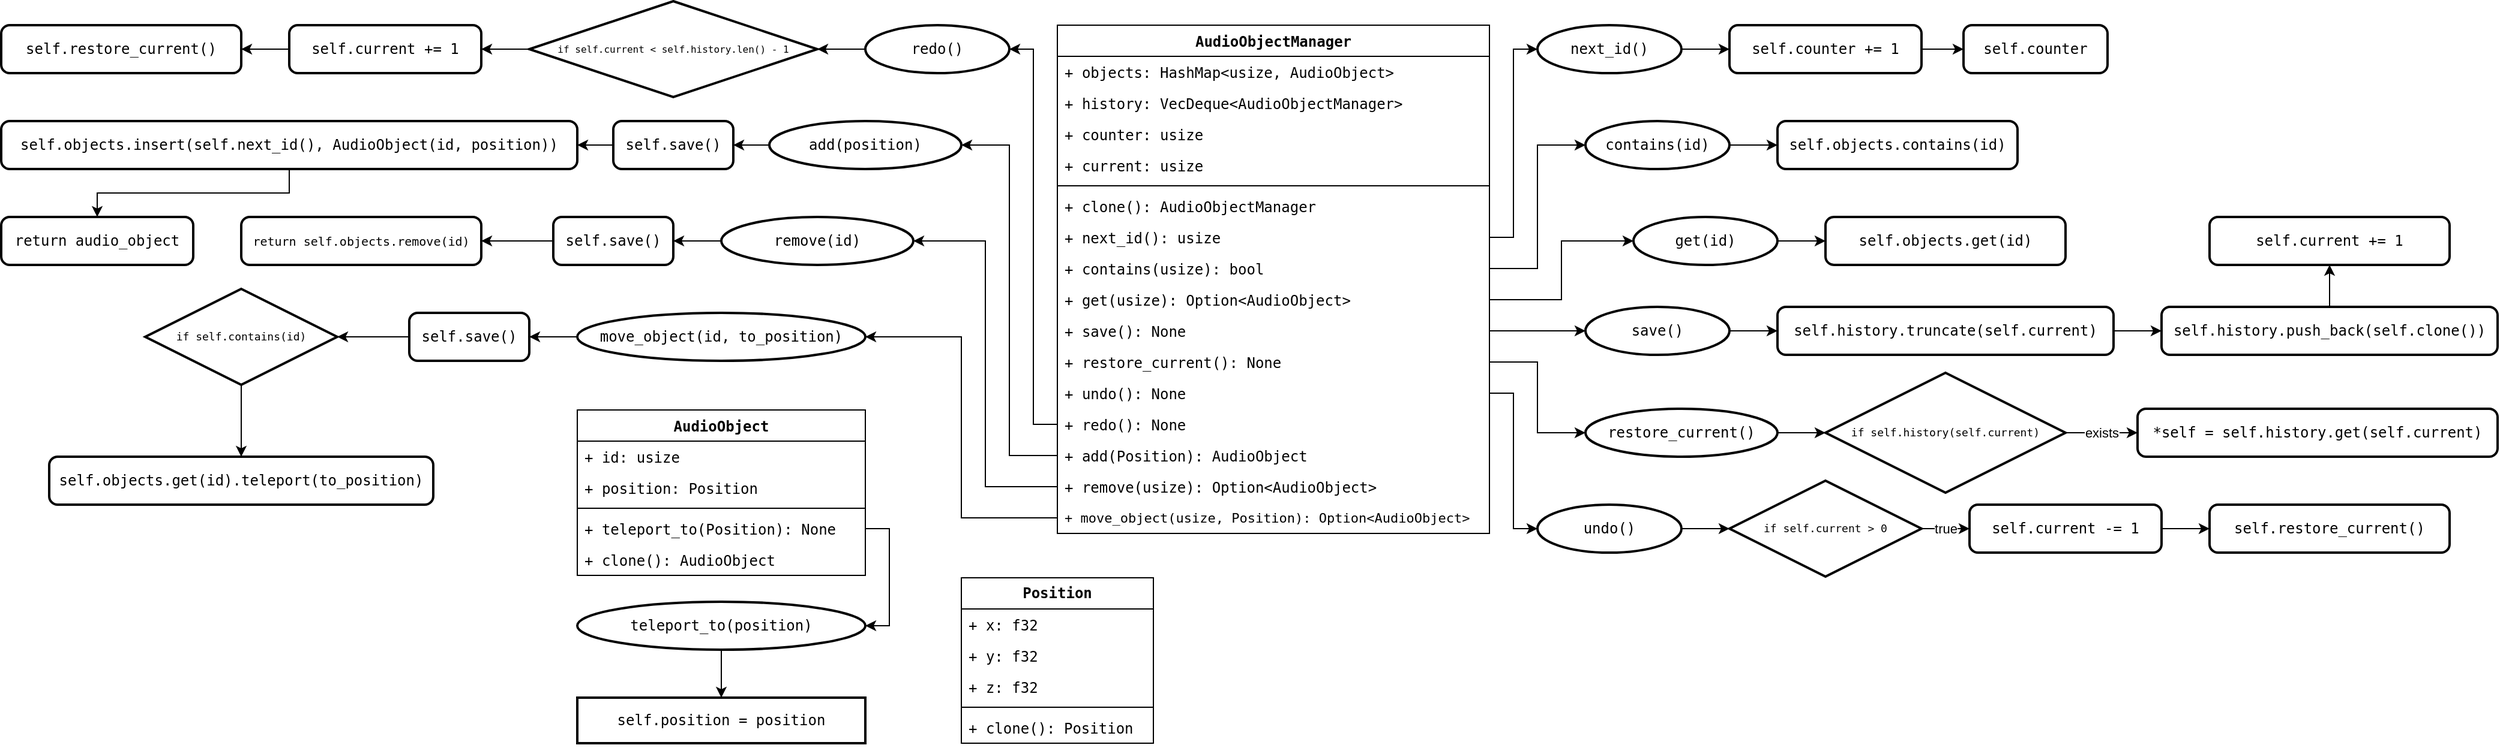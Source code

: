 <mxfile version="22.0.8" type="device">
  <diagram name="Page-1" id="9-7RV02UGyerlxsvjagt">
    <mxGraphModel dx="2970" dy="2631" grid="1" gridSize="10" guides="1" tooltips="1" connect="1" arrows="1" fold="1" page="1" pageScale="1" pageWidth="850" pageHeight="1100" math="0" shadow="0">
      <root>
        <mxCell id="0" />
        <mxCell id="1" parent="0" />
        <mxCell id="dOUxZaJ9M97-5EL_I7Le-1" value="AudioObject" style="swimlane;fontStyle=1;align=center;verticalAlign=top;childLayout=stackLayout;horizontal=1;startSize=26;horizontalStack=0;resizeParent=1;resizeParentMax=0;resizeLast=0;collapsible=1;marginBottom=0;whiteSpace=wrap;html=1;fontFamily=Monospace;labelBackgroundColor=none;rounded=0;" vertex="1" parent="1">
          <mxGeometry y="321" width="240" height="138" as="geometry" />
        </mxCell>
        <mxCell id="dOUxZaJ9M97-5EL_I7Le-2" value="+ id: usize" style="text;strokeColor=none;fillColor=none;align=left;verticalAlign=top;spacingLeft=4;spacingRight=4;overflow=hidden;rotatable=0;points=[[0,0.5],[1,0.5]];portConstraint=eastwest;whiteSpace=wrap;html=1;fontFamily=Monospace;labelBackgroundColor=none;rounded=0;" vertex="1" parent="dOUxZaJ9M97-5EL_I7Le-1">
          <mxGeometry y="26" width="240" height="26" as="geometry" />
        </mxCell>
        <mxCell id="dOUxZaJ9M97-5EL_I7Le-5" value="+ position: Position" style="text;strokeColor=none;fillColor=none;align=left;verticalAlign=top;spacingLeft=4;spacingRight=4;overflow=hidden;rotatable=0;points=[[0,0.5],[1,0.5]];portConstraint=eastwest;whiteSpace=wrap;html=1;fontFamily=Monospace;labelBackgroundColor=none;rounded=0;" vertex="1" parent="dOUxZaJ9M97-5EL_I7Le-1">
          <mxGeometry y="52" width="240" height="26" as="geometry" />
        </mxCell>
        <mxCell id="dOUxZaJ9M97-5EL_I7Le-3" value="" style="line;strokeWidth=1;fillColor=none;align=left;verticalAlign=middle;spacingTop=-1;spacingLeft=3;spacingRight=3;rotatable=0;labelPosition=right;points=[];portConstraint=eastwest;fontFamily=Monospace;labelBackgroundColor=none;rounded=0;" vertex="1" parent="dOUxZaJ9M97-5EL_I7Le-1">
          <mxGeometry y="78" width="240" height="8" as="geometry" />
        </mxCell>
        <mxCell id="dOUxZaJ9M97-5EL_I7Le-27" value="+ teleport_to(Position): None" style="text;strokeColor=none;fillColor=none;align=left;verticalAlign=top;spacingLeft=4;spacingRight=4;overflow=hidden;rotatable=0;points=[[0,0.5],[1,0.5]];portConstraint=eastwest;whiteSpace=wrap;html=1;fontFamily=Monospace;labelBackgroundColor=none;rounded=0;" vertex="1" parent="dOUxZaJ9M97-5EL_I7Le-1">
          <mxGeometry y="86" width="240" height="26" as="geometry" />
        </mxCell>
        <mxCell id="dOUxZaJ9M97-5EL_I7Le-4" value="+ clone(): AudioObject" style="text;strokeColor=none;fillColor=none;align=left;verticalAlign=top;spacingLeft=4;spacingRight=4;overflow=hidden;rotatable=0;points=[[0,0.5],[1,0.5]];portConstraint=eastwest;whiteSpace=wrap;html=1;fontFamily=Monospace;labelBackgroundColor=none;rounded=0;" vertex="1" parent="dOUxZaJ9M97-5EL_I7Le-1">
          <mxGeometry y="112" width="240" height="26" as="geometry" />
        </mxCell>
        <mxCell id="dOUxZaJ9M97-5EL_I7Le-6" value="&lt;b&gt;Position&lt;/b&gt;" style="swimlane;fontStyle=0;childLayout=stackLayout;horizontal=1;startSize=26;fillColor=none;horizontalStack=0;resizeParent=1;resizeParentMax=0;resizeLast=0;collapsible=1;marginBottom=0;whiteSpace=wrap;html=1;fontFamily=Monospace;labelBackgroundColor=none;rounded=0;" vertex="1" parent="1">
          <mxGeometry x="320" y="461" width="160" height="138" as="geometry" />
        </mxCell>
        <mxCell id="dOUxZaJ9M97-5EL_I7Le-7" value="+ x: f32" style="text;strokeColor=none;fillColor=none;align=left;verticalAlign=top;spacingLeft=4;spacingRight=4;overflow=hidden;rotatable=0;points=[[0,0.5],[1,0.5]];portConstraint=eastwest;whiteSpace=wrap;html=1;fontFamily=Monospace;labelBackgroundColor=none;rounded=0;" vertex="1" parent="dOUxZaJ9M97-5EL_I7Le-6">
          <mxGeometry y="26" width="160" height="26" as="geometry" />
        </mxCell>
        <mxCell id="dOUxZaJ9M97-5EL_I7Le-8" value="+ y: f32" style="text;strokeColor=none;fillColor=none;align=left;verticalAlign=top;spacingLeft=4;spacingRight=4;overflow=hidden;rotatable=0;points=[[0,0.5],[1,0.5]];portConstraint=eastwest;whiteSpace=wrap;html=1;fontFamily=Monospace;labelBackgroundColor=none;rounded=0;" vertex="1" parent="dOUxZaJ9M97-5EL_I7Le-6">
          <mxGeometry y="52" width="160" height="26" as="geometry" />
        </mxCell>
        <mxCell id="dOUxZaJ9M97-5EL_I7Le-9" value="+ z: f32" style="text;strokeColor=none;fillColor=none;align=left;verticalAlign=top;spacingLeft=4;spacingRight=4;overflow=hidden;rotatable=0;points=[[0,0.5],[1,0.5]];portConstraint=eastwest;whiteSpace=wrap;html=1;fontFamily=Monospace;labelBackgroundColor=none;rounded=0;" vertex="1" parent="dOUxZaJ9M97-5EL_I7Le-6">
          <mxGeometry y="78" width="160" height="26" as="geometry" />
        </mxCell>
        <mxCell id="dOUxZaJ9M97-5EL_I7Le-19" value="" style="line;strokeWidth=1;fillColor=none;align=left;verticalAlign=middle;spacingTop=-1;spacingLeft=3;spacingRight=3;rotatable=0;labelPosition=right;points=[];portConstraint=eastwest;fontFamily=Monospace;labelBackgroundColor=none;rounded=0;" vertex="1" parent="dOUxZaJ9M97-5EL_I7Le-6">
          <mxGeometry y="104" width="160" height="8" as="geometry" />
        </mxCell>
        <mxCell id="dOUxZaJ9M97-5EL_I7Le-20" value="+ clone(): Position" style="text;strokeColor=none;fillColor=none;align=left;verticalAlign=top;spacingLeft=4;spacingRight=4;overflow=hidden;rotatable=0;points=[[0,0.5],[1,0.5]];portConstraint=eastwest;whiteSpace=wrap;html=1;fontFamily=Monospace;labelBackgroundColor=none;rounded=0;" vertex="1" parent="dOUxZaJ9M97-5EL_I7Le-6">
          <mxGeometry y="112" width="160" height="26" as="geometry" />
        </mxCell>
        <mxCell id="dOUxZaJ9M97-5EL_I7Le-11" value="AudioObjectManager" style="swimlane;fontStyle=1;align=center;verticalAlign=top;childLayout=stackLayout;horizontal=1;startSize=26;horizontalStack=0;resizeParent=1;resizeParentMax=0;resizeLast=0;collapsible=1;marginBottom=0;whiteSpace=wrap;html=1;fontFamily=Monospace;labelBackgroundColor=none;rounded=0;" vertex="1" parent="1">
          <mxGeometry x="400" width="360" height="424" as="geometry" />
        </mxCell>
        <mxCell id="dOUxZaJ9M97-5EL_I7Le-12" value="+ objects: HashMap&amp;lt;usize, AudioObject&amp;gt;" style="text;strokeColor=none;fillColor=none;align=left;verticalAlign=top;spacingLeft=4;spacingRight=4;overflow=hidden;rotatable=0;points=[[0,0.5],[1,0.5]];portConstraint=eastwest;whiteSpace=wrap;html=1;fontFamily=Monospace;labelBackgroundColor=none;rounded=0;" vertex="1" parent="dOUxZaJ9M97-5EL_I7Le-11">
          <mxGeometry y="26" width="360" height="26" as="geometry" />
        </mxCell>
        <mxCell id="dOUxZaJ9M97-5EL_I7Le-26" value="+ history: VecDeque&amp;lt;AudioObjectManager&amp;gt;" style="text;strokeColor=none;fillColor=none;align=left;verticalAlign=top;spacingLeft=4;spacingRight=4;overflow=hidden;rotatable=0;points=[[0,0.5],[1,0.5]];portConstraint=eastwest;whiteSpace=wrap;html=1;fontFamily=Monospace;labelBackgroundColor=none;rounded=0;" vertex="1" parent="dOUxZaJ9M97-5EL_I7Le-11">
          <mxGeometry y="52" width="360" height="26" as="geometry" />
        </mxCell>
        <mxCell id="dOUxZaJ9M97-5EL_I7Le-21" value="+ counter: usize" style="text;strokeColor=none;fillColor=none;align=left;verticalAlign=top;spacingLeft=4;spacingRight=4;overflow=hidden;rotatable=0;points=[[0,0.5],[1,0.5]];portConstraint=eastwest;whiteSpace=wrap;html=1;fontFamily=Monospace;labelBackgroundColor=none;rounded=0;" vertex="1" parent="dOUxZaJ9M97-5EL_I7Le-11">
          <mxGeometry y="78" width="360" height="26" as="geometry" />
        </mxCell>
        <mxCell id="dOUxZaJ9M97-5EL_I7Le-35" value="+ current: usize" style="text;strokeColor=none;fillColor=none;align=left;verticalAlign=top;spacingLeft=4;spacingRight=4;overflow=hidden;rotatable=0;points=[[0,0.5],[1,0.5]];portConstraint=eastwest;whiteSpace=wrap;html=1;fontFamily=Monospace;labelBackgroundColor=none;rounded=0;" vertex="1" parent="dOUxZaJ9M97-5EL_I7Le-11">
          <mxGeometry y="104" width="360" height="26" as="geometry" />
        </mxCell>
        <mxCell id="dOUxZaJ9M97-5EL_I7Le-13" value="" style="line;strokeWidth=1;fillColor=none;align=left;verticalAlign=middle;spacingTop=-1;spacingLeft=3;spacingRight=3;rotatable=0;labelPosition=right;points=[];portConstraint=eastwest;fontFamily=Monospace;labelBackgroundColor=none;rounded=0;" vertex="1" parent="dOUxZaJ9M97-5EL_I7Le-11">
          <mxGeometry y="130" width="360" height="8" as="geometry" />
        </mxCell>
        <mxCell id="dOUxZaJ9M97-5EL_I7Le-18" value="+ clone(): AudioObjectManager" style="text;strokeColor=none;fillColor=none;align=left;verticalAlign=top;spacingLeft=4;spacingRight=4;overflow=hidden;rotatable=0;points=[[0,0.5],[1,0.5]];portConstraint=eastwest;whiteSpace=wrap;html=1;fontFamily=Monospace;labelBackgroundColor=none;rounded=0;" vertex="1" parent="dOUxZaJ9M97-5EL_I7Le-11">
          <mxGeometry y="138" width="360" height="26" as="geometry" />
        </mxCell>
        <mxCell id="dOUxZaJ9M97-5EL_I7Le-37" value="+ next_id(): usize" style="text;strokeColor=none;fillColor=none;align=left;verticalAlign=top;spacingLeft=4;spacingRight=4;overflow=hidden;rotatable=0;points=[[0,0.5],[1,0.5]];portConstraint=eastwest;whiteSpace=wrap;html=1;fontFamily=Monospace;labelBackgroundColor=none;rounded=0;" vertex="1" parent="dOUxZaJ9M97-5EL_I7Le-11">
          <mxGeometry y="164" width="360" height="26" as="geometry" />
        </mxCell>
        <mxCell id="dOUxZaJ9M97-5EL_I7Le-48" value="+ contains(usize): bool" style="text;strokeColor=none;fillColor=none;align=left;verticalAlign=top;spacingLeft=4;spacingRight=4;overflow=hidden;rotatable=0;points=[[0,0.5],[1,0.5]];portConstraint=eastwest;whiteSpace=wrap;html=1;fontFamily=Monospace;" vertex="1" parent="dOUxZaJ9M97-5EL_I7Le-11">
          <mxGeometry y="190" width="360" height="26" as="geometry" />
        </mxCell>
        <mxCell id="dOUxZaJ9M97-5EL_I7Le-47" value="+ get(usize): Option&amp;lt;AudioObject&amp;gt;" style="text;strokeColor=none;fillColor=none;align=left;verticalAlign=top;spacingLeft=4;spacingRight=4;overflow=hidden;rotatable=0;points=[[0,0.5],[1,0.5]];portConstraint=eastwest;whiteSpace=wrap;html=1;fontFamily=Monospace;" vertex="1" parent="dOUxZaJ9M97-5EL_I7Le-11">
          <mxGeometry y="216" width="360" height="26" as="geometry" />
        </mxCell>
        <mxCell id="dOUxZaJ9M97-5EL_I7Le-69" value="+ save(): None" style="text;strokeColor=none;fillColor=none;align=left;verticalAlign=top;spacingLeft=4;spacingRight=4;overflow=hidden;rotatable=0;points=[[0,0.5],[1,0.5]];portConstraint=eastwest;whiteSpace=wrap;html=1;fontFamily=Monospace;" vertex="1" parent="dOUxZaJ9M97-5EL_I7Le-11">
          <mxGeometry y="242" width="360" height="26" as="geometry" />
        </mxCell>
        <mxCell id="dOUxZaJ9M97-5EL_I7Le-79" value="+ restore_current(): None" style="text;strokeColor=none;fillColor=none;align=left;verticalAlign=top;spacingLeft=4;spacingRight=4;overflow=hidden;rotatable=0;points=[[0,0.5],[1,0.5]];portConstraint=eastwest;whiteSpace=wrap;html=1;fontFamily=Monospace;" vertex="1" parent="dOUxZaJ9M97-5EL_I7Le-11">
          <mxGeometry y="268" width="360" height="26" as="geometry" />
        </mxCell>
        <mxCell id="dOUxZaJ9M97-5EL_I7Le-89" value="+ undo(): None" style="text;strokeColor=none;fillColor=none;align=left;verticalAlign=top;spacingLeft=4;spacingRight=4;overflow=hidden;rotatable=0;points=[[0,0.5],[1,0.5]];portConstraint=eastwest;whiteSpace=wrap;html=1;fontFamily=Monospace;" vertex="1" parent="dOUxZaJ9M97-5EL_I7Le-11">
          <mxGeometry y="294" width="360" height="26" as="geometry" />
        </mxCell>
        <mxCell id="dOUxZaJ9M97-5EL_I7Le-99" value="+ redo(): None" style="text;strokeColor=none;fillColor=none;align=left;verticalAlign=top;spacingLeft=4;spacingRight=4;overflow=hidden;rotatable=0;points=[[0,0.5],[1,0.5]];portConstraint=eastwest;whiteSpace=wrap;html=1;fontFamily=Monospace;" vertex="1" parent="dOUxZaJ9M97-5EL_I7Le-11">
          <mxGeometry y="320" width="360" height="26" as="geometry" />
        </mxCell>
        <mxCell id="dOUxZaJ9M97-5EL_I7Le-110" value="+ add(Position): AudioObject" style="text;strokeColor=none;fillColor=none;align=left;verticalAlign=top;spacingLeft=4;spacingRight=4;overflow=hidden;rotatable=0;points=[[0,0.5],[1,0.5]];portConstraint=eastwest;whiteSpace=wrap;html=1;fontFamily=Monospace;" vertex="1" parent="dOUxZaJ9M97-5EL_I7Le-11">
          <mxGeometry y="346" width="360" height="26" as="geometry" />
        </mxCell>
        <mxCell id="dOUxZaJ9M97-5EL_I7Le-123" value="+ remove(usize): Option&amp;lt;AudioObject&amp;gt;" style="text;strokeColor=none;fillColor=none;align=left;verticalAlign=top;spacingLeft=4;spacingRight=4;overflow=hidden;rotatable=0;points=[[0,0.5],[1,0.5]];portConstraint=eastwest;whiteSpace=wrap;html=1;fontFamily=Monospace;" vertex="1" parent="dOUxZaJ9M97-5EL_I7Le-11">
          <mxGeometry y="372" width="360" height="26" as="geometry" />
        </mxCell>
        <mxCell id="dOUxZaJ9M97-5EL_I7Le-136" value="+ move_object(usize, Position): Option&amp;lt;AudioObject&amp;gt;" style="text;strokeColor=none;fillColor=none;align=left;verticalAlign=top;spacingLeft=4;spacingRight=4;overflow=hidden;rotatable=0;points=[[0,0.5],[1,0.5]];portConstraint=eastwest;whiteSpace=wrap;html=1;fontFamily=Monospace;fontSize=11;" vertex="1" parent="dOUxZaJ9M97-5EL_I7Le-11">
          <mxGeometry y="398" width="360" height="26" as="geometry" />
        </mxCell>
        <mxCell id="dOUxZaJ9M97-5EL_I7Le-31" style="edgeStyle=orthogonalEdgeStyle;rounded=0;orthogonalLoop=1;jettySize=auto;html=1;fontFamily=Monospace;labelBackgroundColor=none;fontColor=default;" edge="1" parent="1" source="dOUxZaJ9M97-5EL_I7Le-28" target="dOUxZaJ9M97-5EL_I7Le-30">
          <mxGeometry relative="1" as="geometry" />
        </mxCell>
        <mxCell id="dOUxZaJ9M97-5EL_I7Le-28" value="teleport_to(position)" style="strokeWidth=2;html=1;shape=mxgraph.flowchart.start_1;whiteSpace=wrap;fontFamily=Monospace;labelBackgroundColor=none;rounded=0;" vertex="1" parent="1">
          <mxGeometry y="481" width="240" height="40" as="geometry" />
        </mxCell>
        <mxCell id="dOUxZaJ9M97-5EL_I7Le-30" value="self.position = position" style="rounded=0;whiteSpace=wrap;html=1;absoluteArcSize=1;arcSize=14;strokeWidth=2;fontFamily=Monospace;labelBackgroundColor=none;" vertex="1" parent="1">
          <mxGeometry y="561" width="240" height="38" as="geometry" />
        </mxCell>
        <mxCell id="dOUxZaJ9M97-5EL_I7Le-36" style="edgeStyle=orthogonalEdgeStyle;rounded=0;orthogonalLoop=1;jettySize=auto;html=1;entryX=1;entryY=0.5;entryDx=0;entryDy=0;entryPerimeter=0;fontFamily=Monospace;labelBackgroundColor=none;fontColor=default;" edge="1" parent="1" source="dOUxZaJ9M97-5EL_I7Le-27" target="dOUxZaJ9M97-5EL_I7Le-28">
          <mxGeometry relative="1" as="geometry">
            <Array as="points">
              <mxPoint x="260" y="420" />
              <mxPoint x="260" y="501" />
            </Array>
          </mxGeometry>
        </mxCell>
        <mxCell id="dOUxZaJ9M97-5EL_I7Le-43" style="edgeStyle=orthogonalEdgeStyle;rounded=0;orthogonalLoop=1;jettySize=auto;html=1;fontFamily=Monospace;" edge="1" parent="1" source="dOUxZaJ9M97-5EL_I7Le-38" target="dOUxZaJ9M97-5EL_I7Le-42">
          <mxGeometry relative="1" as="geometry" />
        </mxCell>
        <mxCell id="dOUxZaJ9M97-5EL_I7Le-38" value="next_id()" style="strokeWidth=2;html=1;shape=mxgraph.flowchart.start_1;whiteSpace=wrap;fontFamily=Monospace;" vertex="1" parent="1">
          <mxGeometry x="800" width="120" height="40" as="geometry" />
        </mxCell>
        <mxCell id="dOUxZaJ9M97-5EL_I7Le-41" style="edgeStyle=orthogonalEdgeStyle;rounded=0;orthogonalLoop=1;jettySize=auto;html=1;fontFamily=Monospace;" edge="1" parent="1" source="dOUxZaJ9M97-5EL_I7Le-37" target="dOUxZaJ9M97-5EL_I7Le-38">
          <mxGeometry relative="1" as="geometry">
            <Array as="points">
              <mxPoint x="780" y="177" />
              <mxPoint x="780" y="20" />
            </Array>
          </mxGeometry>
        </mxCell>
        <mxCell id="dOUxZaJ9M97-5EL_I7Le-45" style="edgeStyle=orthogonalEdgeStyle;rounded=0;orthogonalLoop=1;jettySize=auto;html=1;fontFamily=Monospace;" edge="1" parent="1" source="dOUxZaJ9M97-5EL_I7Le-42" target="dOUxZaJ9M97-5EL_I7Le-44">
          <mxGeometry relative="1" as="geometry" />
        </mxCell>
        <mxCell id="dOUxZaJ9M97-5EL_I7Le-42" value="self.counter += 1" style="rounded=1;whiteSpace=wrap;html=1;absoluteArcSize=1;arcSize=14;strokeWidth=2;fontFamily=Monospace;" vertex="1" parent="1">
          <mxGeometry x="960" width="160" height="40" as="geometry" />
        </mxCell>
        <mxCell id="dOUxZaJ9M97-5EL_I7Le-44" value="self.counter" style="rounded=1;whiteSpace=wrap;html=1;absoluteArcSize=1;arcSize=14;strokeWidth=2;fontFamily=Monospace;" vertex="1" parent="1">
          <mxGeometry x="1155" width="120" height="40" as="geometry" />
        </mxCell>
        <mxCell id="dOUxZaJ9M97-5EL_I7Le-63" style="edgeStyle=orthogonalEdgeStyle;rounded=0;orthogonalLoop=1;jettySize=auto;html=1;entryX=0;entryY=0.5;entryDx=0;entryDy=0;fontFamily=Monospace;" edge="1" parent="1" source="dOUxZaJ9M97-5EL_I7Le-59" target="dOUxZaJ9M97-5EL_I7Le-62">
          <mxGeometry relative="1" as="geometry" />
        </mxCell>
        <mxCell id="dOUxZaJ9M97-5EL_I7Le-59" value="contains(id)" style="strokeWidth=2;html=1;shape=mxgraph.flowchart.start_1;whiteSpace=wrap;fontFamily=Monospace;" vertex="1" parent="1">
          <mxGeometry x="840" y="80" width="120" height="40" as="geometry" />
        </mxCell>
        <mxCell id="dOUxZaJ9M97-5EL_I7Le-62" value="self.objects.contains(id)" style="rounded=1;whiteSpace=wrap;html=1;absoluteArcSize=1;arcSize=14;strokeWidth=2;fontFamily=Monospace;" vertex="1" parent="1">
          <mxGeometry x="1000" y="80" width="200" height="40" as="geometry" />
        </mxCell>
        <mxCell id="dOUxZaJ9M97-5EL_I7Le-64" style="edgeStyle=orthogonalEdgeStyle;rounded=0;orthogonalLoop=1;jettySize=auto;html=1;entryX=0;entryY=0.5;entryDx=0;entryDy=0;entryPerimeter=0;fontFamily=Monospace;" edge="1" parent="1" source="dOUxZaJ9M97-5EL_I7Le-48" target="dOUxZaJ9M97-5EL_I7Le-59">
          <mxGeometry relative="1" as="geometry" />
        </mxCell>
        <mxCell id="dOUxZaJ9M97-5EL_I7Le-68" style="edgeStyle=orthogonalEdgeStyle;rounded=0;orthogonalLoop=1;jettySize=auto;html=1;fontFamily=Monospace;" edge="1" parent="1" source="dOUxZaJ9M97-5EL_I7Le-65" target="dOUxZaJ9M97-5EL_I7Le-67">
          <mxGeometry relative="1" as="geometry" />
        </mxCell>
        <mxCell id="dOUxZaJ9M97-5EL_I7Le-65" value="get(id)" style="strokeWidth=2;html=1;shape=mxgraph.flowchart.start_1;whiteSpace=wrap;fontFamily=Monospace;" vertex="1" parent="1">
          <mxGeometry x="880" y="160" width="120" height="40" as="geometry" />
        </mxCell>
        <mxCell id="dOUxZaJ9M97-5EL_I7Le-66" style="edgeStyle=orthogonalEdgeStyle;rounded=0;orthogonalLoop=1;jettySize=auto;html=1;entryX=0;entryY=0.5;entryDx=0;entryDy=0;entryPerimeter=0;fontFamily=Monospace;" edge="1" parent="1" source="dOUxZaJ9M97-5EL_I7Le-47" target="dOUxZaJ9M97-5EL_I7Le-65">
          <mxGeometry relative="1" as="geometry" />
        </mxCell>
        <mxCell id="dOUxZaJ9M97-5EL_I7Le-67" value="self.objects.get(id)" style="rounded=1;whiteSpace=wrap;html=1;absoluteArcSize=1;arcSize=14;strokeWidth=2;fontFamily=Monospace;" vertex="1" parent="1">
          <mxGeometry x="1040" y="160" width="200" height="40" as="geometry" />
        </mxCell>
        <mxCell id="dOUxZaJ9M97-5EL_I7Le-76" style="edgeStyle=orthogonalEdgeStyle;rounded=0;orthogonalLoop=1;jettySize=auto;html=1;entryX=0;entryY=0.5;entryDx=0;entryDy=0;fontFamily=Monospace;" edge="1" parent="1" source="dOUxZaJ9M97-5EL_I7Le-70" target="dOUxZaJ9M97-5EL_I7Le-74">
          <mxGeometry relative="1" as="geometry" />
        </mxCell>
        <mxCell id="dOUxZaJ9M97-5EL_I7Le-70" value="save()" style="strokeWidth=2;html=1;shape=mxgraph.flowchart.start_1;whiteSpace=wrap;fontFamily=Monospace;" vertex="1" parent="1">
          <mxGeometry x="840" y="235" width="120" height="40" as="geometry" />
        </mxCell>
        <mxCell id="dOUxZaJ9M97-5EL_I7Le-71" style="edgeStyle=orthogonalEdgeStyle;rounded=0;orthogonalLoop=1;jettySize=auto;html=1;entryX=0;entryY=0.5;entryDx=0;entryDy=0;entryPerimeter=0;fontFamily=Monospace;" edge="1" parent="1" source="dOUxZaJ9M97-5EL_I7Le-69" target="dOUxZaJ9M97-5EL_I7Le-70">
          <mxGeometry relative="1" as="geometry" />
        </mxCell>
        <mxCell id="dOUxZaJ9M97-5EL_I7Le-78" style="edgeStyle=orthogonalEdgeStyle;rounded=0;orthogonalLoop=1;jettySize=auto;html=1;fontFamily=Monospace;" edge="1" parent="1" source="dOUxZaJ9M97-5EL_I7Le-72" target="dOUxZaJ9M97-5EL_I7Le-75">
          <mxGeometry relative="1" as="geometry" />
        </mxCell>
        <mxCell id="dOUxZaJ9M97-5EL_I7Le-72" value="self.history.push_back(self.clone())" style="rounded=1;whiteSpace=wrap;html=1;absoluteArcSize=1;arcSize=14;strokeWidth=2;fontFamily=Monospace;" vertex="1" parent="1">
          <mxGeometry x="1320" y="235" width="280" height="40" as="geometry" />
        </mxCell>
        <mxCell id="dOUxZaJ9M97-5EL_I7Le-77" style="edgeStyle=orthogonalEdgeStyle;rounded=0;orthogonalLoop=1;jettySize=auto;html=1;fontFamily=Monospace;" edge="1" parent="1" source="dOUxZaJ9M97-5EL_I7Le-74" target="dOUxZaJ9M97-5EL_I7Le-72">
          <mxGeometry relative="1" as="geometry" />
        </mxCell>
        <mxCell id="dOUxZaJ9M97-5EL_I7Le-74" value="self.history.truncate(self.current)" style="rounded=1;whiteSpace=wrap;html=1;absoluteArcSize=1;arcSize=14;strokeWidth=2;fontFamily=Monospace;" vertex="1" parent="1">
          <mxGeometry x="1000" y="235" width="280" height="40" as="geometry" />
        </mxCell>
        <mxCell id="dOUxZaJ9M97-5EL_I7Le-75" value="self.current += 1" style="rounded=1;whiteSpace=wrap;html=1;absoluteArcSize=1;arcSize=14;strokeWidth=2;fontFamily=Monospace;" vertex="1" parent="1">
          <mxGeometry x="1360" y="160" width="200" height="40" as="geometry" />
        </mxCell>
        <mxCell id="dOUxZaJ9M97-5EL_I7Le-88" value="exists" style="edgeStyle=orthogonalEdgeStyle;rounded=0;orthogonalLoop=1;jettySize=auto;html=1;" edge="1" parent="1" source="dOUxZaJ9M97-5EL_I7Le-80" target="dOUxZaJ9M97-5EL_I7Le-87">
          <mxGeometry relative="1" as="geometry">
            <Array as="points">
              <mxPoint x="1290" y="340" />
              <mxPoint x="1290" y="340" />
            </Array>
            <mxPoint as="offset" />
          </mxGeometry>
        </mxCell>
        <mxCell id="dOUxZaJ9M97-5EL_I7Le-80" value="if self.history(self.current)" style="strokeWidth=2;html=1;shape=mxgraph.flowchart.decision;whiteSpace=wrap;fontFamily=Monospace;fontSize=9;" vertex="1" parent="1">
          <mxGeometry x="1040" y="290" width="200" height="100" as="geometry" />
        </mxCell>
        <mxCell id="dOUxZaJ9M97-5EL_I7Le-86" style="edgeStyle=orthogonalEdgeStyle;rounded=0;orthogonalLoop=1;jettySize=auto;html=1;" edge="1" parent="1" source="dOUxZaJ9M97-5EL_I7Le-83" target="dOUxZaJ9M97-5EL_I7Le-80">
          <mxGeometry relative="1" as="geometry" />
        </mxCell>
        <mxCell id="dOUxZaJ9M97-5EL_I7Le-83" value="restore_current()" style="strokeWidth=2;html=1;shape=mxgraph.flowchart.start_1;whiteSpace=wrap;fontFamily=Monospace;" vertex="1" parent="1">
          <mxGeometry x="840" y="320" width="160" height="40" as="geometry" />
        </mxCell>
        <mxCell id="dOUxZaJ9M97-5EL_I7Le-85" style="edgeStyle=orthogonalEdgeStyle;rounded=0;orthogonalLoop=1;jettySize=auto;html=1;entryX=0;entryY=0.5;entryDx=0;entryDy=0;entryPerimeter=0;" edge="1" parent="1" source="dOUxZaJ9M97-5EL_I7Le-79" target="dOUxZaJ9M97-5EL_I7Le-83">
          <mxGeometry relative="1" as="geometry" />
        </mxCell>
        <mxCell id="dOUxZaJ9M97-5EL_I7Le-87" value="*self = self.history.get(self.current)" style="rounded=1;whiteSpace=wrap;html=1;absoluteArcSize=1;arcSize=14;strokeWidth=2;fontFamily=Monospace;" vertex="1" parent="1">
          <mxGeometry x="1300" y="320" width="300" height="40" as="geometry" />
        </mxCell>
        <mxCell id="dOUxZaJ9M97-5EL_I7Le-93" style="edgeStyle=orthogonalEdgeStyle;rounded=0;orthogonalLoop=1;jettySize=auto;html=1;" edge="1" parent="1" source="dOUxZaJ9M97-5EL_I7Le-90" target="dOUxZaJ9M97-5EL_I7Le-92">
          <mxGeometry relative="1" as="geometry" />
        </mxCell>
        <mxCell id="dOUxZaJ9M97-5EL_I7Le-90" value="undo()" style="strokeWidth=2;html=1;shape=mxgraph.flowchart.start_1;whiteSpace=wrap;fontFamily=Monospace;" vertex="1" parent="1">
          <mxGeometry x="800" y="400" width="120" height="40" as="geometry" />
        </mxCell>
        <mxCell id="dOUxZaJ9M97-5EL_I7Le-91" style="edgeStyle=orthogonalEdgeStyle;rounded=0;orthogonalLoop=1;jettySize=auto;html=1;entryX=0;entryY=0.5;entryDx=0;entryDy=0;entryPerimeter=0;" edge="1" parent="1" source="dOUxZaJ9M97-5EL_I7Le-89" target="dOUxZaJ9M97-5EL_I7Le-90">
          <mxGeometry relative="1" as="geometry" />
        </mxCell>
        <mxCell id="dOUxZaJ9M97-5EL_I7Le-95" value="true" style="edgeStyle=orthogonalEdgeStyle;rounded=0;orthogonalLoop=1;jettySize=auto;html=1;" edge="1" parent="1" source="dOUxZaJ9M97-5EL_I7Le-92" target="dOUxZaJ9M97-5EL_I7Le-94">
          <mxGeometry relative="1" as="geometry" />
        </mxCell>
        <mxCell id="dOUxZaJ9M97-5EL_I7Le-92" value="if self.current &amp;gt; 0" style="strokeWidth=2;html=1;shape=mxgraph.flowchart.decision;whiteSpace=wrap;fontFamily=Monospace;fontSize=9;" vertex="1" parent="1">
          <mxGeometry x="960" y="380" width="160" height="80" as="geometry" />
        </mxCell>
        <mxCell id="dOUxZaJ9M97-5EL_I7Le-97" style="edgeStyle=orthogonalEdgeStyle;rounded=0;orthogonalLoop=1;jettySize=auto;html=1;" edge="1" parent="1" source="dOUxZaJ9M97-5EL_I7Le-94" target="dOUxZaJ9M97-5EL_I7Le-96">
          <mxGeometry relative="1" as="geometry" />
        </mxCell>
        <mxCell id="dOUxZaJ9M97-5EL_I7Le-94" value="self.current -= 1" style="rounded=1;whiteSpace=wrap;html=1;absoluteArcSize=1;arcSize=14;strokeWidth=2;fontFamily=Monospace;" vertex="1" parent="1">
          <mxGeometry x="1160" y="400" width="160" height="40" as="geometry" />
        </mxCell>
        <mxCell id="dOUxZaJ9M97-5EL_I7Le-96" value="self.restore_current()" style="rounded=1;whiteSpace=wrap;html=1;absoluteArcSize=1;arcSize=14;strokeWidth=2;fontFamily=Monospace;" vertex="1" parent="1">
          <mxGeometry x="1360" y="400" width="200" height="40" as="geometry" />
        </mxCell>
        <mxCell id="dOUxZaJ9M97-5EL_I7Le-104" style="edgeStyle=orthogonalEdgeStyle;rounded=0;orthogonalLoop=1;jettySize=auto;html=1;" edge="1" parent="1" source="dOUxZaJ9M97-5EL_I7Le-100" target="dOUxZaJ9M97-5EL_I7Le-103">
          <mxGeometry relative="1" as="geometry" />
        </mxCell>
        <mxCell id="dOUxZaJ9M97-5EL_I7Le-100" value="redo()" style="strokeWidth=2;html=1;shape=mxgraph.flowchart.start_1;whiteSpace=wrap;fontFamily=Monospace;" vertex="1" parent="1">
          <mxGeometry x="240" width="120" height="40" as="geometry" />
        </mxCell>
        <mxCell id="dOUxZaJ9M97-5EL_I7Le-101" style="edgeStyle=orthogonalEdgeStyle;rounded=0;orthogonalLoop=1;jettySize=auto;html=1;entryX=1;entryY=0.5;entryDx=0;entryDy=0;entryPerimeter=0;" edge="1" parent="1" source="dOUxZaJ9M97-5EL_I7Le-99" target="dOUxZaJ9M97-5EL_I7Le-100">
          <mxGeometry relative="1" as="geometry" />
        </mxCell>
        <mxCell id="dOUxZaJ9M97-5EL_I7Le-106" style="edgeStyle=orthogonalEdgeStyle;rounded=0;orthogonalLoop=1;jettySize=auto;html=1;" edge="1" parent="1" source="dOUxZaJ9M97-5EL_I7Le-103" target="dOUxZaJ9M97-5EL_I7Le-105">
          <mxGeometry relative="1" as="geometry" />
        </mxCell>
        <mxCell id="dOUxZaJ9M97-5EL_I7Le-103" value="if self.current &amp;lt; self.history.len() - 1" style="strokeWidth=2;html=1;shape=mxgraph.flowchart.decision;whiteSpace=wrap;fontFamily=Monospace;fontSize=8;" vertex="1" parent="1">
          <mxGeometry x="-40" y="-20" width="240" height="80" as="geometry" />
        </mxCell>
        <mxCell id="dOUxZaJ9M97-5EL_I7Le-109" style="edgeStyle=orthogonalEdgeStyle;rounded=0;orthogonalLoop=1;jettySize=auto;html=1;" edge="1" parent="1" source="dOUxZaJ9M97-5EL_I7Le-105" target="dOUxZaJ9M97-5EL_I7Le-108">
          <mxGeometry relative="1" as="geometry" />
        </mxCell>
        <mxCell id="dOUxZaJ9M97-5EL_I7Le-105" value="self.current += 1" style="rounded=1;whiteSpace=wrap;html=1;absoluteArcSize=1;arcSize=14;strokeWidth=2;fontFamily=Monospace;" vertex="1" parent="1">
          <mxGeometry x="-240" width="160" height="40" as="geometry" />
        </mxCell>
        <mxCell id="dOUxZaJ9M97-5EL_I7Le-108" value="self.restore_current()" style="rounded=1;whiteSpace=wrap;html=1;absoluteArcSize=1;arcSize=14;strokeWidth=2;fontFamily=Monospace;" vertex="1" parent="1">
          <mxGeometry x="-480" width="200" height="40" as="geometry" />
        </mxCell>
        <mxCell id="dOUxZaJ9M97-5EL_I7Le-129" style="edgeStyle=orthogonalEdgeStyle;rounded=0;orthogonalLoop=1;jettySize=auto;html=1;" edge="1" parent="1" source="dOUxZaJ9M97-5EL_I7Le-111" target="dOUxZaJ9M97-5EL_I7Le-128">
          <mxGeometry relative="1" as="geometry" />
        </mxCell>
        <mxCell id="dOUxZaJ9M97-5EL_I7Le-111" value="add(position)" style="strokeWidth=2;html=1;shape=mxgraph.flowchart.start_1;whiteSpace=wrap;fontFamily=Monospace;" vertex="1" parent="1">
          <mxGeometry x="160" y="80" width="160" height="40" as="geometry" />
        </mxCell>
        <mxCell id="dOUxZaJ9M97-5EL_I7Le-112" style="edgeStyle=orthogonalEdgeStyle;rounded=0;orthogonalLoop=1;jettySize=auto;html=1;entryX=1;entryY=0.5;entryDx=0;entryDy=0;entryPerimeter=0;" edge="1" parent="1" source="dOUxZaJ9M97-5EL_I7Le-110" target="dOUxZaJ9M97-5EL_I7Le-111">
          <mxGeometry relative="1" as="geometry" />
        </mxCell>
        <mxCell id="dOUxZaJ9M97-5EL_I7Le-133" style="edgeStyle=orthogonalEdgeStyle;rounded=0;orthogonalLoop=1;jettySize=auto;html=1;" edge="1" parent="1" source="dOUxZaJ9M97-5EL_I7Le-118" target="dOUxZaJ9M97-5EL_I7Le-120">
          <mxGeometry relative="1" as="geometry" />
        </mxCell>
        <mxCell id="dOUxZaJ9M97-5EL_I7Le-118" value="self.objects.insert(self.next_id(), AudioObject(id, position))" style="rounded=1;whiteSpace=wrap;html=1;absoluteArcSize=1;arcSize=14;strokeWidth=2;fontFamily=Monospace;fontSize=12;" vertex="1" parent="1">
          <mxGeometry x="-480" y="80" width="480" height="40" as="geometry" />
        </mxCell>
        <mxCell id="dOUxZaJ9M97-5EL_I7Le-120" value="return audio_object" style="rounded=1;whiteSpace=wrap;html=1;absoluteArcSize=1;arcSize=14;strokeWidth=2;fontFamily=Monospace;" vertex="1" parent="1">
          <mxGeometry x="-480" y="160" width="160" height="40" as="geometry" />
        </mxCell>
        <mxCell id="dOUxZaJ9M97-5EL_I7Le-127" style="edgeStyle=orthogonalEdgeStyle;rounded=0;orthogonalLoop=1;jettySize=auto;html=1;" edge="1" parent="1" source="dOUxZaJ9M97-5EL_I7Le-122">
          <mxGeometry relative="1" as="geometry">
            <mxPoint x="80" y="180" as="targetPoint" />
          </mxGeometry>
        </mxCell>
        <mxCell id="dOUxZaJ9M97-5EL_I7Le-122" value="remove(id)" style="strokeWidth=2;html=1;shape=mxgraph.flowchart.start_1;whiteSpace=wrap;fontFamily=Monospace;" vertex="1" parent="1">
          <mxGeometry x="120" y="160" width="160" height="40" as="geometry" />
        </mxCell>
        <mxCell id="dOUxZaJ9M97-5EL_I7Le-125" style="edgeStyle=orthogonalEdgeStyle;rounded=0;orthogonalLoop=1;jettySize=auto;html=1;entryX=1;entryY=0.5;entryDx=0;entryDy=0;entryPerimeter=0;" edge="1" parent="1" source="dOUxZaJ9M97-5EL_I7Le-123" target="dOUxZaJ9M97-5EL_I7Le-122">
          <mxGeometry relative="1" as="geometry" />
        </mxCell>
        <mxCell id="dOUxZaJ9M97-5EL_I7Le-130" style="edgeStyle=orthogonalEdgeStyle;rounded=0;orthogonalLoop=1;jettySize=auto;html=1;" edge="1" parent="1" source="dOUxZaJ9M97-5EL_I7Le-128" target="dOUxZaJ9M97-5EL_I7Le-118">
          <mxGeometry relative="1" as="geometry" />
        </mxCell>
        <mxCell id="dOUxZaJ9M97-5EL_I7Le-128" value="self.save()" style="rounded=1;whiteSpace=wrap;html=1;absoluteArcSize=1;arcSize=14;strokeWidth=2;fontFamily=Monospace;" vertex="1" parent="1">
          <mxGeometry x="30" y="80" width="100" height="40" as="geometry" />
        </mxCell>
        <mxCell id="dOUxZaJ9M97-5EL_I7Le-134" style="edgeStyle=orthogonalEdgeStyle;rounded=0;orthogonalLoop=1;jettySize=auto;html=1;" edge="1" parent="1" source="dOUxZaJ9M97-5EL_I7Le-131" target="dOUxZaJ9M97-5EL_I7Le-132">
          <mxGeometry relative="1" as="geometry" />
        </mxCell>
        <mxCell id="dOUxZaJ9M97-5EL_I7Le-131" value="self.save()" style="rounded=1;whiteSpace=wrap;html=1;absoluteArcSize=1;arcSize=14;strokeWidth=2;fontFamily=Monospace;" vertex="1" parent="1">
          <mxGeometry x="-20" y="160" width="100" height="40" as="geometry" />
        </mxCell>
        <mxCell id="dOUxZaJ9M97-5EL_I7Le-132" value="return self.objects.remove(id)" style="rounded=1;whiteSpace=wrap;html=1;absoluteArcSize=1;arcSize=14;strokeWidth=2;fontFamily=Monospace;fontSize=10;" vertex="1" parent="1">
          <mxGeometry x="-280" y="160" width="200" height="40" as="geometry" />
        </mxCell>
        <mxCell id="dOUxZaJ9M97-5EL_I7Le-139" style="edgeStyle=orthogonalEdgeStyle;rounded=0;orthogonalLoop=1;jettySize=auto;html=1;" edge="1" parent="1" source="dOUxZaJ9M97-5EL_I7Le-135" target="dOUxZaJ9M97-5EL_I7Le-138">
          <mxGeometry relative="1" as="geometry" />
        </mxCell>
        <mxCell id="dOUxZaJ9M97-5EL_I7Le-135" value="move_object(id, to_position)" style="strokeWidth=2;html=1;shape=mxgraph.flowchart.start_1;whiteSpace=wrap;fontFamily=Monospace;" vertex="1" parent="1">
          <mxGeometry y="240" width="240" height="40" as="geometry" />
        </mxCell>
        <mxCell id="dOUxZaJ9M97-5EL_I7Le-137" style="edgeStyle=orthogonalEdgeStyle;rounded=0;orthogonalLoop=1;jettySize=auto;html=1;entryX=1;entryY=0.5;entryDx=0;entryDy=0;entryPerimeter=0;" edge="1" parent="1" source="dOUxZaJ9M97-5EL_I7Le-136" target="dOUxZaJ9M97-5EL_I7Le-135">
          <mxGeometry relative="1" as="geometry" />
        </mxCell>
        <mxCell id="dOUxZaJ9M97-5EL_I7Le-142" style="edgeStyle=orthogonalEdgeStyle;rounded=0;orthogonalLoop=1;jettySize=auto;html=1;" edge="1" parent="1" source="dOUxZaJ9M97-5EL_I7Le-138" target="dOUxZaJ9M97-5EL_I7Le-141">
          <mxGeometry relative="1" as="geometry" />
        </mxCell>
        <mxCell id="dOUxZaJ9M97-5EL_I7Le-138" value="self.save()" style="rounded=1;whiteSpace=wrap;html=1;absoluteArcSize=1;arcSize=14;strokeWidth=2;fontFamily=Monospace;" vertex="1" parent="1">
          <mxGeometry x="-140" y="240" width="100" height="40" as="geometry" />
        </mxCell>
        <mxCell id="dOUxZaJ9M97-5EL_I7Le-140" value="self.objects.get(id).teleport(to_position)" style="rounded=1;whiteSpace=wrap;html=1;absoluteArcSize=1;arcSize=14;strokeWidth=2;fontFamily=Monospace;" vertex="1" parent="1">
          <mxGeometry x="-440" y="360" width="320" height="40" as="geometry" />
        </mxCell>
        <mxCell id="dOUxZaJ9M97-5EL_I7Le-143" style="edgeStyle=orthogonalEdgeStyle;rounded=0;orthogonalLoop=1;jettySize=auto;html=1;" edge="1" parent="1" source="dOUxZaJ9M97-5EL_I7Le-141" target="dOUxZaJ9M97-5EL_I7Le-140">
          <mxGeometry relative="1" as="geometry" />
        </mxCell>
        <mxCell id="dOUxZaJ9M97-5EL_I7Le-141" value="if self.contains(id)" style="strokeWidth=2;html=1;shape=mxgraph.flowchart.decision;whiteSpace=wrap;fontFamily=Monospace;fontSize=9;" vertex="1" parent="1">
          <mxGeometry x="-360" y="220" width="160" height="80" as="geometry" />
        </mxCell>
      </root>
    </mxGraphModel>
  </diagram>
</mxfile>
